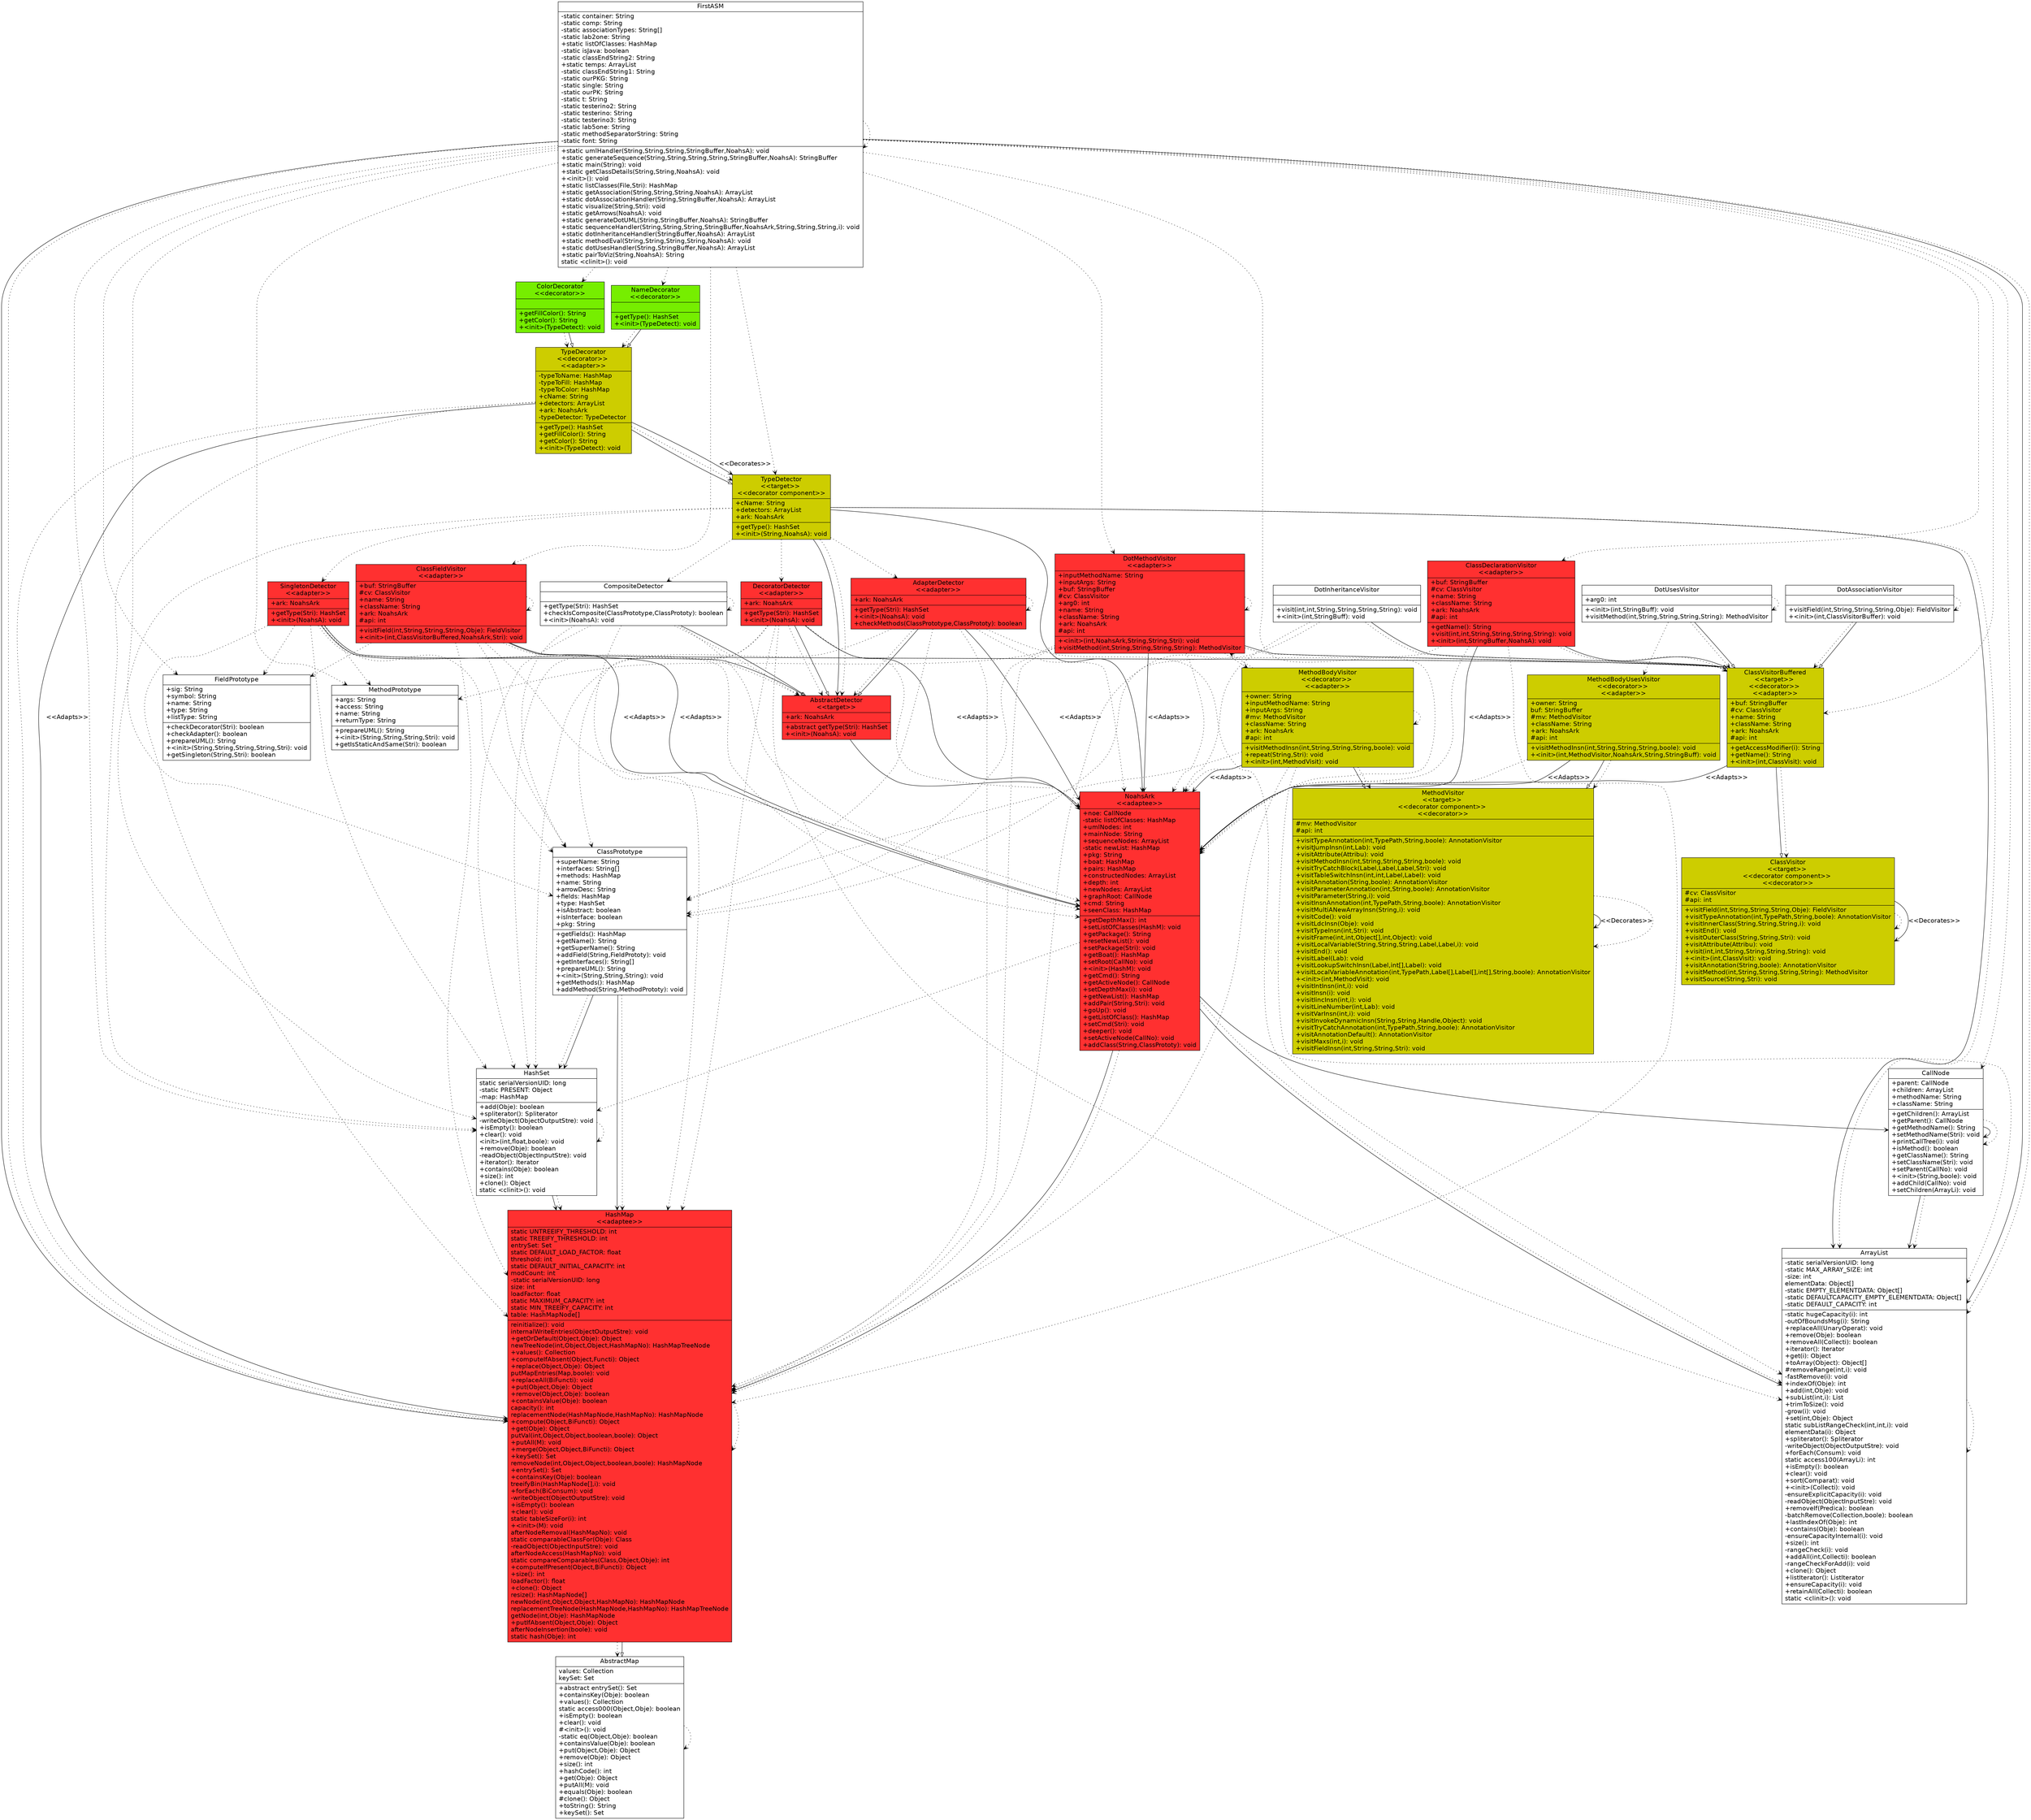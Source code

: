 digraph G{
	fontname = "Bitstream Vera Sans"
	fontsize = 16

node [
	fontname = "Bitstream Vera Sans"
	fontsize = 16

 shape = "record"
]
edge [
	fontname = "Bitstream Vera Sans"
	fontsize = 16
]
MethodPrototype [ 
center=true
    label="{MethodPrototype|+args: String \l+access: String \l+name: String \l+returnType: String \l | +prepareUML(): String\l+\<init\>(String,String,String,Stri): void\l+getIsStaticAndSame(Stri): boolean\l}"color = black
style = filled 
 fillcolor = white
]
HashMap [ 
center=true
    label="{HashMap\n\<\<adaptee\>\>|static UNTREEIFY_THRESHOLD: int \lstatic TREEIFY_THRESHOLD: int \lentrySet: Set \lstatic DEFAULT_LOAD_FACTOR: float \lthreshold: int \lstatic DEFAULT_INITIAL_CAPACITY: int \lmodCount: int \l-static serialVersionUID: long \lsize: int \lloadFactor: float \lstatic MAXIMUM_CAPACITY: int \lstatic MIN_TREEIFY_CAPACITY: int \ltable: HashMapNode[] \l | reinitialize(): void\linternalWriteEntries(ObjectOutputStre): void\l+getOrDefault(Object,Obje): Object\lnewTreeNode(int,Object,Object,HashMapNo): HashMapTreeNode\l+values(): Collection\l+computeIfAbsent(Object,Functi): Object\l+replace(Object,Obje): Object\lputMapEntries(Map,boole): void\l+replaceAll(BiFuncti): void\l+put(Object,Obje): Object\l+remove(Object,Obje): boolean\l+containsValue(Obje): boolean\lcapacity(): int\lreplacementNode(HashMapNode,HashMapNo): HashMapNode\l+compute(Object,BiFuncti): Object\l+get(Obje): Object\lputVal(int,Object,Object,boolean,boole): Object\l+putAll(M): void\l+merge(Object,Object,BiFuncti): Object\l+keySet(): Set\lremoveNode(int,Object,Object,boolean,boole): HashMapNode\l+entrySet(): Set\l+containsKey(Obje): boolean\ltreeifyBin(HashMapNode[],i): void\l+forEach(BiConsum): void\l-writeObject(ObjectOutputStre): void\l+isEmpty(): boolean\l+clear(): void\lstatic tableSizeFor(i): int\l+\<init\>(M): void\lafterNodeRemoval(HashMapNo): void\lstatic comparableClassFor(Obje): Class\l-readObject(ObjectInputStre): void\lafterNodeAccess(HashMapNo): void\lstatic compareComparables(Class,Object,Obje): int\l+computeIfPresent(Object,BiFuncti): Object\l+size(): int\lloadFactor(): float\l+clone(): Object\lresize(): HashMapNode[]\lnewNode(int,Object,Object,HashMapNo): HashMapNode\lreplacementTreeNode(HashMapNode,HashMapNo): HashMapTreeNode\lgetNode(int,Obje): HashMapNode\l+putIfAbsent(Object,Obje): Object\lafterNodeInsertion(boole): void\lstatic hash(Obje): int\l}"color = black
style = filled 
 fillcolor = firebrick1
]
ArrayList [ 
center=true
    label="{ArrayList|-static serialVersionUID: long \l-static MAX_ARRAY_SIZE: int \l-size: int \lelementData: Object[] \l-static EMPTY_ELEMENTDATA: Object[] \l-static DEFAULTCAPACITY_EMPTY_ELEMENTDATA: Object[] \l-static DEFAULT_CAPACITY: int \l | -static hugeCapacity(i): int\l-outOfBoundsMsg(i): String\l+replaceAll(UnaryOperat): void\l+remove(Obje): boolean\l+removeAll(Collecti): boolean\l+iterator(): Iterator\l+get(i): Object\l+toArray(Object): Object[]\l#removeRange(int,i): void\l-fastRemove(i): void\l+indexOf(Obje): int\l+add(int,Obje): void\l+subList(int,i): List\l+trimToSize(): void\l-grow(i): void\l+set(int,Obje): Object\lstatic subListRangeCheck(int,int,i): void\lelementData(i): Object\l+spliterator(): Spliterator\l-writeObject(ObjectOutputStre): void\l+forEach(Consum): void\lstatic access100(ArrayLi): int\l+isEmpty(): boolean\l+clear(): void\l+sort(Comparat): void\l+\<init\>(Collecti): void\l-ensureExplicitCapacity(i): void\l-readObject(ObjectInputStre): void\l+removeIf(Predica): boolean\l-batchRemove(Collection,boole): boolean\l+lastIndexOf(Obje): int\l+contains(Obje): boolean\l-ensureCapacityInternal(i): void\l+size(): int\l-rangeCheck(i): void\l+addAll(int,Collecti): boolean\l-rangeCheckForAdd(i): void\l+clone(): Object\l+listIterator(): ListIterator\l+ensureCapacity(i): void\l+retainAll(Collecti): boolean\lstatic \<clinit\>(): void\l}"color = black
style = filled 
 fillcolor = white
]
MethodBodyUsesVisitor [ 
center=true
    label="{MethodBodyUsesVisitor\n\<\<decorator\>\> \n\<\<adapter\>\>|+owner: String \lbuf: StringBuffer \l#mv: MethodVisitor \l+className: String \l+ark: NoahsArk \l#api: int \l | +visitMethodInsn(int,String,String,String,boole): void\l+\<init\>(int,MethodVisitor,NoahsArk,String,StringBuff): void\l}"color = black
style = filled 
 fillcolor = yellow3
]
MethodBodyVisitor [ 
center=true
    label="{MethodBodyVisitor\n\<\<decorator\>\> \n\<\<adapter\>\>|+owner: String \l+inputMethodName: String \l+inputArgs: String \l#mv: MethodVisitor \l+className: String \l+ark: NoahsArk \l#api: int \l | +visitMethodInsn(int,String,String,String,boole): void\l+repeat(String,Stri): void\l+\<init\>(int,MethodVisit): void\l}"color = black
style = filled 
 fillcolor = yellow3
]
NoahsArk [ 
center=true
    label="{NoahsArk\n\<\<adaptee\>\>|+noe: CallNode \l-static listOfClasses: HashMap \l+umlNodes: int \l+mainNode: String \l+sequenceNodes: ArrayList \l-static newList: HashMap \l+pkg: String \l+boat: HashMap \l+pairs: HashMap \l+constructedNodes: ArrayList \l+depth: int \l+newNodes: ArrayList \l+graphRoot: CallNode \l+cmd: String \l+seenClass: HashMap \l | +getDepthMax(): int\l+setListOfClasses(HashM): void\l+getPackage(): String\l+resetNewList(): void\l+setPackage(Stri): void\l+getBoat(): HashMap\l+setRoot(CallNo): void\l+\<init\>(HashM): void\l+getCmd(): String\l+getActiveNode(): CallNode\l+setDepthMax(i): void\l+getNewList(): HashMap\l+addPair(String,Stri): void\l+goUp(): void\l+getListOfClass(): HashMap\l+setCmd(Stri): void\l+deeper(): void\l+setActiveNode(CallNo): void\l+addClass(String,ClassPrototy): void\l}"color = black
style = filled 
 fillcolor = firebrick1
]
ClassVisitor [ 
center=true
    label="{ClassVisitor\n\<\<target\>\> \n\<\<decorator component\>\> \n\<\<decorator\>\>|#cv: ClassVisitor \l#api: int \l | +visitField(int,String,String,String,Obje): FieldVisitor\l+visitTypeAnnotation(int,TypePath,String,boole): AnnotationVisitor\l+visitInnerClass(String,String,String,i): void\l+visitEnd(): void\l+visitOuterClass(String,String,Stri): void\l+visitAttribute(Attribu): void\l+visit(int,int,String,String,String,String): void\l+\<init\>(int,ClassVisit): void\l+visitAnnotation(String,boole): AnnotationVisitor\l+visitMethod(int,String,String,String,String): MethodVisitor\l+visitSource(String,Stri): void\l}"color = black
style = filled 
 fillcolor = yellow3
]
ClassDeclarationVisitor [ 
center=true
    label="{ClassDeclarationVisitor\n\<\<adapter\>\>|+buf: StringBuffer \l#cv: ClassVisitor \l+name: String \l+className: String \l+ark: NoahsArk \l#api: int \l | +getName(): String\l+visit(int,int,String,String,String,String): void\l+\<init\>(int,StringBuffer,NoahsA): void\l}"color = black
style = filled 
 fillcolor = firebrick1
]
FieldPrototype [ 
center=true
    label="{FieldPrototype|+sig: String \l+symbol: String \l+name: String \l+type: String \l+listType: String \l | +checkDecorator(Stri): boolean\l+checkAdapter(): boolean\l+prepareUML(): String\l+\<init\>(String,String,String,String,Stri): void\l+getSingleton(String,Stri): boolean\l}"color = black
style = filled 
 fillcolor = white
]
DotUsesVisitor [ 
center=true
    label="{DotUsesVisitor|+arg0: int \l | +\<init\>(int,StringBuff): void\l+visitMethod(int,String,String,String,String): MethodVisitor\l}"color = black
style = filled 
 fillcolor = white
]
MethodVisitor [ 
center=true
    label="{MethodVisitor\n\<\<target\>\> \n\<\<decorator component\>\> \n\<\<decorator\>\>|#mv: MethodVisitor \l#api: int \l | +visitTypeAnnotation(int,TypePath,String,boole): AnnotationVisitor\l+visitJumpInsn(int,Lab): void\l+visitAttribute(Attribu): void\l+visitMethodInsn(int,String,String,String,boole): void\l+visitTryCatchBlock(Label,Label,Label,Stri): void\l+visitTableSwitchInsn(int,int,Label,Label): void\l+visitAnnotation(String,boole): AnnotationVisitor\l+visitParameterAnnotation(int,String,boole): AnnotationVisitor\l+visitParameter(String,i): void\l+visitInsnAnnotation(int,TypePath,String,boole): AnnotationVisitor\l+visitMultiANewArrayInsn(String,i): void\l+visitCode(): void\l+visitLdcInsn(Obje): void\l+visitTypeInsn(int,Stri): void\l+visitFrame(int,int,Object[],int,Object): void\l+visitLocalVariable(String,String,String,Label,Label,i): void\l+visitEnd(): void\l+visitLabel(Lab): void\l+visitLookupSwitchInsn(Label,int[],Label): void\l+visitLocalVariableAnnotation(int,TypePath,Label[],Label[],int[],String,boole): AnnotationVisitor\l+\<init\>(int,MethodVisit): void\l+visitIntInsn(int,i): void\l+visitInsn(i): void\l+visitIincInsn(int,i): void\l+visitLineNumber(int,Lab): void\l+visitVarInsn(int,i): void\l+visitInvokeDynamicInsn(String,String,Handle,Object): void\l+visitTryCatchAnnotation(int,TypePath,String,boole): AnnotationVisitor\l+visitAnnotationDefault(): AnnotationVisitor\l+visitMaxs(int,i): void\l+visitFieldInsn(int,String,String,Stri): void\l}"color = black
style = filled 
 fillcolor = yellow3
]
NameDecorator [ 
center=true
    label="{NameDecorator\n\<\<decorator\>\>| | +getType(): HashSet\l+\<init\>(TypeDetect): void\l}"color = black
style = filled 
 fillcolor = chartreuse2
]
AbstractMap [ 
center=true
    label="{AbstractMap|values: Collection \lkeySet: Set \l | +abstract entrySet(): Set\l+containsKey(Obje): boolean\l+values(): Collection\lstatic access000(Object,Obje): boolean\l+isEmpty(): boolean\l+clear(): void\l#\<init\>(): void\l-static eq(Object,Obje): boolean\l+containsValue(Obje): boolean\l+put(Object,Obje): Object\l+remove(Obje): Object\l+size(): int\l+hashCode(): int\l+get(Obje): Object\l+putAll(M): void\l+equals(Obje): boolean\l#clone(): Object\l+toString(): String\l+keySet(): Set\l}"color = black
style = filled 
 fillcolor = white
]
ClassFieldVisitor [ 
center=true
    label="{ClassFieldVisitor\n\<\<adapter\>\>|+buf: StringBuffer \l#cv: ClassVisitor \l+name: String \l+className: String \l+ark: NoahsArk \l#api: int \l | +visitField(int,String,String,String,Obje): FieldVisitor\l+\<init\>(int,ClassVisitorBuffered,NoahsArk,Stri): void\l}"color = black
style = filled 
 fillcolor = firebrick1
]
FirstASM [ 
center=true
    label="{FirstASM|-static container: String \l-static comp: String \l-static associationTypes: String[] \l-static lab2one: String \l+static listOfClasses: HashMap \l-static isJava: boolean \l-static classEndString2: String \l+static temps: ArrayList \l-static classEndString1: String \l-static ourPKG: String \l-static single: String \l-static ourPK: String \l-static t: String \l-static testerino2: String \l-static testerino: String \l-static testerino3: String \l-static lab5one: String \l-static methodSeparatorString: String \l-static font: String \l | +static umlHandler(String,String,String,StringBuffer,NoahsA): void\l+static generateSequence(String,String,String,String,StringBuffer,NoahsA): StringBuffer\l+static main(String): void\l+static getClassDetails(String,String,NoahsA): void\l+\<init\>(): void\l+static listClasses(File,Stri): HashMap\l+static getAssociation(String,String,String,NoahsA): ArrayList\l+static dotAssociationHandler(String,StringBuffer,NoahsA): ArrayList\l+static visualize(String,Stri): void\l+static getArrows(NoahsA): void\l+static generateDotUML(String,StringBuffer,NoahsA): StringBuffer\l+static sequenceHandler(String,String,String,StringBuffer,NoahsArk,String,String,String,i): void\l+static dotInheritanceHandler(StringBuffer,NoahsA): ArrayList\l+static methodEval(String,String,String,String,NoahsA): void\l+static dotUsesHandler(String,StringBuffer,NoahsA): ArrayList\l+static pairToViz(String,NoahsA): String\lstatic \<clinit\>(): void\l}"color = black
style = filled 
 fillcolor = white
]
TypeDetector [ 
center=true
    label="{TypeDetector\n\<\<target\>\> \n\<\<decorator component\>\>|+cName: String \l+detectors: ArrayList \l+ark: NoahsArk \l | +getType(): HashSet\l+\<init\>(String,NoahsA): void\l}"color = black
style = filled 
 fillcolor = yellow3
]
HashSet [ 
center=true
    label="{HashSet|static serialVersionUID: long \l-static PRESENT: Object \l-map: HashMap \l | +add(Obje): boolean\l+spliterator(): Spliterator\l-writeObject(ObjectOutputStre): void\l+isEmpty(): boolean\l+clear(): void\l\<init\>(int,float,boole): void\l+remove(Obje): boolean\l-readObject(ObjectInputStre): void\l+iterator(): Iterator\l+contains(Obje): boolean\l+size(): int\l+clone(): Object\lstatic \<clinit\>(): void\l}"color = black
style = filled 
 fillcolor = white
]
DecoratorDetector [ 
center=true
    label="{DecoratorDetector\n\<\<adapter\>\>|+ark: NoahsArk \l | +getType(Stri): HashSet\l+\<init\>(NoahsA): void\l}"color = black
style = filled 
 fillcolor = firebrick1
]
AbstractDetector [ 
center=true
    label="{AbstractDetector\n\<\<target\>\>|+ark: NoahsArk \l | +abstract getType(Stri): HashSet\l+\<init\>(NoahsA): void\l}"color = black
style = filled 
 fillcolor = firebrick1
]
CompositeDetector [ 
center=true
    label="{CompositeDetector| | +getType(Stri): HashSet\l+checkIsComposite(ClassPrototype,ClassPrototy): boolean\l+\<init\>(NoahsA): void\l}"color = black
style = filled 
 fillcolor = white
]
ClassVisitorBuffered [ 
center=true
    label="{ClassVisitorBuffered\n\<\<target\>\> \n\<\<decorator\>\> \n\<\<adapter\>\>|+buf: StringBuffer \l#cv: ClassVisitor \l+name: String \l+className: String \l+ark: NoahsArk \l#api: int \l | +getAccessModifier(i): String\l+getName(): String\l+\<init\>(int,ClassVisit): void\l}"color = black
style = filled 
 fillcolor = yellow3
]
DotMethodVisitor [ 
center=true
    label="{DotMethodVisitor\n\<\<adapter\>\>|+inputMethodName: String \l+inputArgs: String \l+buf: StringBuffer \l#cv: ClassVisitor \l+arg0: int \l+name: String \l+className: String \l+ark: NoahsArk \l#api: int \l | +\<init\>(int,NoahsArk,String,String,Stri): void\l+visitMethod(int,String,String,String,String): MethodVisitor\l}"color = black
style = filled 
 fillcolor = firebrick1
]
TypeDecorator [ 
center=true
    label="{TypeDecorator\n\<\<decorator\>\> \n\<\<adapter\>\>|-typeToName: HashMap \l-typeToFill: HashMap \l-typeToColor: HashMap \l+cName: String \l+detectors: ArrayList \l+ark: NoahsArk \l-typeDetector: TypeDetector \l | +getType(): HashSet\l+getFillColor(): String\l+getColor(): String\l+\<init\>(TypeDetect): void\l}"color = black
style = filled 
 fillcolor = yellow3
]
SingletonDetector [ 
center=true
    label="{SingletonDetector\n\<\<adapter\>\>|+ark: NoahsArk \l | +getType(Stri): HashSet\l+\<init\>(NoahsA): void\l}"color = black
style = filled 
 fillcolor = firebrick1
]
CallNode [ 
center=true
    label="{CallNode|+parent: CallNode \l+children: ArrayList \l+methodName: String \l+className: String \l | +getChildren(): ArrayList\l+getParent(): CallNode\l+getMethodName(): String\l+setMethodName(Stri): void\l+printCallTree(i): void\l+isMethod(): boolean\l+getClassName(): String\l+setClassName(Stri): void\l+setParent(CallNo): void\l+\<init\>(String,boole): void\l+addChild(CallNo): void\l+setChildren(ArrayLi): void\l}"color = black
style = filled 
 fillcolor = white
]
ColorDecorator [ 
center=true
    label="{ColorDecorator\n\<\<decorator\>\>| | +getFillColor(): String\l+getColor(): String\l+\<init\>(TypeDetect): void\l}"color = black
style = filled 
 fillcolor = chartreuse2
]
AdapterDetector [ 
center=true
    label="{AdapterDetector\n\<\<adapter\>\>|+ark: NoahsArk \l | +getType(Stri): HashSet\l+\<init\>(NoahsA): void\l+checkMethods(ClassPrototype,ClassPrototy): boolean\l}"color = black
style = filled 
 fillcolor = firebrick1
]
ClassPrototype [ 
center=true
    label="{ClassPrototype|+superName: String \l+interfaces: String[] \l+methods: HashMap \l+name: String \l+arrowDesc: String \l+fields: HashMap \l+type: HashSet \l+isAbstract: boolean \l+isInterface: boolean \l+pkg: String \l | +getFields(): HashMap\l+getName(): String\l+getSuperName(): String\l+addField(String,FieldPrototy): void\l+getInterfaces(): String[]\l+prepareUML(): String\l+\<init\>(String,String,String): void\l+getMethods(): HashMap\l+addMethod(String,MethodPrototy): void\l}"color = black
style = filled 
 fillcolor = white
]
DotInheritanceVisitor [ 
center=true
    label="{DotInheritanceVisitor| | +visit(int,int,String,String,String,String): void\l+\<init\>(int,StringBuff): void\l}"color = black
style = filled 
 fillcolor = white
]
DotAssociationVisitor [ 
center=true
    label="{DotAssociationVisitor| | +visitField(int,String,String,String,Obje): FieldVisitor\l+\<init\>(int,ClassVisitorBuffer): void\l}"color = black
style = filled 
 fillcolor = white
]
HashMap -> AbstractMap[arrowhead = vee, style = dotted]
HashMap -> AbstractMap [arrowhead = onormal]
HashMap -> HashMap[arrowhead = vee, style = dotted]
ArrayList -> ArrayList[arrowhead = vee, style = dotted]
MethodBodyUsesVisitor -> NoahsArk [arrowhead = vee,label="\<\<Adapts\>\>"]
MethodBodyUsesVisitor -> MethodVisitor [arrowhead = onormal]
MethodBodyUsesVisitor -> NoahsArk[arrowhead = vee, style = dotted]
MethodBodyUsesVisitor -> MethodVisitor[arrowhead = vee, style = dotted]
MethodBodyVisitor -> ClassPrototype[arrowhead = vee, style = dotted]
MethodBodyVisitor -> NoahsArk [arrowhead = vee,label="\<\<Adapts\>\>"]
MethodBodyVisitor -> MethodVisitor [arrowhead = onormal]
MethodBodyVisitor -> DotMethodVisitor[arrowhead = vee, style = dotted]
MethodBodyVisitor -> MethodBodyVisitor[arrowhead = vee, style = dotted]
MethodBodyVisitor -> NoahsArk[arrowhead = vee, style = dotted]
MethodBodyVisitor -> ArrayList[arrowhead = vee, style = dotted]
MethodBodyVisitor -> MethodVisitor[arrowhead = vee, style = dotted]
MethodBodyVisitor -> HashMap[arrowhead = vee, style = dotted]
NoahsArk -> ArrayList[arrowhead = vee]
NoahsArk -> HashSet[arrowhead = vee, style = dotted]
NoahsArk -> CallNode[arrowhead = vee]
NoahsArk -> HashMap[arrowhead = vee]
NoahsArk -> ArrayList[arrowhead = vee, style = dotted]
NoahsArk -> HashMap[arrowhead = vee, style = dotted]
ClassVisitor -> ClassVisitor[arrowhead = vee, style = dotted]
ClassVisitor -> ClassVisitor [arrowhead = vee,label="\<\<Decorates\>\>"]
ClassDeclarationVisitor -> ClassPrototype[arrowhead = vee, style = dotted]
ClassDeclarationVisitor -> NoahsArk [arrowhead = vee,label="\<\<Adapts\>\>"]
ClassDeclarationVisitor -> ClassVisitorBuffered[arrowhead = vee, style = dotted]
ClassDeclarationVisitor -> ClassVisitorBuffered [arrowhead = onormal]
ClassDeclarationVisitor -> NoahsArk[arrowhead = vee, style = dotted]
ClassDeclarationVisitor -> HashMap[arrowhead = vee, style = dotted]
DotUsesVisitor -> MethodBodyUsesVisitor[arrowhead = vee, style = dotted]
DotUsesVisitor -> ClassVisitorBuffered[arrowhead = vee, style = dotted]
DotUsesVisitor -> DotUsesVisitor[arrowhead = vee, style = dotted]
DotUsesVisitor -> ClassVisitorBuffered [arrowhead = onormal]
MethodVisitor -> MethodVisitor [arrowhead = vee,label="\<\<Decorates\>\>"]
MethodVisitor -> MethodVisitor[arrowhead = vee, style = dotted]
NameDecorator -> TypeDecorator[arrowhead = vee, style = dotted]
NameDecorator -> TypeDecorator [arrowhead = onormal]
AbstractMap -> AbstractMap[arrowhead = vee, style = dotted]
ClassFieldVisitor -> ClassPrototype[arrowhead = vee, style = dotted]
ClassFieldVisitor -> NoahsArk [arrowhead = vee,label="\<\<Adapts\>\>"]
ClassFieldVisitor -> ClassFieldVisitor[arrowhead = vee, style = dotted]
ClassFieldVisitor -> ClassVisitorBuffered[arrowhead = vee, style = dotted]
ClassFieldVisitor -> ClassVisitorBuffered [arrowhead = onormal]
ClassFieldVisitor -> NoahsArk[arrowhead = vee, style = dotted]
ClassFieldVisitor -> FieldPrototype[arrowhead = vee, style = dotted]
ClassFieldVisitor -> HashMap[arrowhead = vee, style = dotted]
FirstASM -> FirstASM[arrowhead = vee, style = dotted]
FirstASM -> TypeDetector[arrowhead = vee, style = dotted]
FirstASM -> ArrayList[arrowhead = vee]
FirstASM -> ClassFieldVisitor[arrowhead = vee, style = dotted]
FirstASM -> ClassVisitorBuffered[arrowhead = vee, style = dotted]
FirstASM -> HashSet[arrowhead = vee, style = dotted]
FirstASM -> CallNode[arrowhead = vee, style = dotted]
FirstASM -> MethodPrototype[arrowhead = vee, style = dotted]
FirstASM -> NoahsArk[arrowhead = vee, style = dotted]
FirstASM -> ColorDecorator[arrowhead = vee, style = dotted]
FirstASM -> FieldPrototype[arrowhead = vee, style = dotted]
FirstASM -> ClassPrototype[arrowhead = vee, style = dotted]
FirstASM -> DotMethodVisitor[arrowhead = vee, style = dotted]
FirstASM -> HashMap[arrowhead = vee]
FirstASM -> ArrayList[arrowhead = vee, style = dotted]
FirstASM -> ClassDeclarationVisitor[arrowhead = vee, style = dotted]
FirstASM -> NameDecorator[arrowhead = vee, style = dotted]
FirstASM -> HashMap[arrowhead = vee, style = dotted]
TypeDetector -> NoahsArk[arrowhead = vee]
TypeDetector -> ArrayList[arrowhead = vee]
TypeDetector -> SingletonDetector[arrowhead = vee, style = dotted]
TypeDetector -> AbstractDetector[arrowhead = vee]
TypeDetector -> AdapterDetector[arrowhead = vee, style = dotted]
TypeDetector -> HashSet[arrowhead = vee, style = dotted]
TypeDetector -> AbstractDetector[arrowhead = vee, style = dotted]
TypeDetector -> CompositeDetector[arrowhead = vee, style = dotted]
TypeDetector -> DecoratorDetector[arrowhead = vee, style = dotted]
TypeDetector -> ArrayList[arrowhead = vee, style = dotted]
HashSet -> HashSet[arrowhead = vee, style = dotted]
HashSet -> HashMap[arrowhead = vee]
HashSet -> HashMap[arrowhead = vee, style = dotted]
DecoratorDetector -> ClassPrototype[arrowhead = vee, style = dotted]
DecoratorDetector -> NoahsArk [arrowhead = vee,label="\<\<Adapts\>\>"]
DecoratorDetector -> HashSet[arrowhead = vee, style = dotted]
DecoratorDetector -> AbstractDetector[arrowhead = vee, style = dotted]
DecoratorDetector -> AbstractDetector [arrowhead = onormal]
DecoratorDetector -> NoahsArk[arrowhead = vee, style = dotted]
DecoratorDetector -> ArrayList[arrowhead = vee, style = dotted]
DecoratorDetector -> HashMap[arrowhead = vee, style = dotted]
CompositeDetector -> ClassPrototype[arrowhead = vee, style = dotted]
CompositeDetector -> HashSet[arrowhead = vee, style = dotted]
CompositeDetector -> AbstractDetector[arrowhead = vee, style = dotted]
CompositeDetector -> AbstractDetector [arrowhead = onormal]
CompositeDetector -> CompositeDetector[arrowhead = vee, style = dotted]
CompositeDetector -> NoahsArk[arrowhead = vee, style = dotted]
CompositeDetector -> HashMap[arrowhead = vee, style = dotted]
AbstractDetector -> NoahsArk[arrowhead = vee]
ClassVisitorBuffered -> NoahsArk [arrowhead = vee,label="\<\<Adapts\>\>"]
ClassVisitorBuffered -> ClassVisitor [arrowhead = onormal]
ClassVisitorBuffered -> ClassVisitor[arrowhead = vee, style = dotted]
DotMethodVisitor -> ClassPrototype[arrowhead = vee, style = dotted]
DotMethodVisitor -> NoahsArk [arrowhead = vee,label="\<\<Adapts\>\>"]
DotMethodVisitor -> ClassVisitorBuffered[arrowhead = vee, style = dotted]
DotMethodVisitor -> DotMethodVisitor[arrowhead = vee, style = dotted]
DotMethodVisitor -> MethodPrototype[arrowhead = vee, style = dotted]
DotMethodVisitor -> MethodBodyVisitor[arrowhead = vee, style = dotted]
DotMethodVisitor -> ClassVisitorBuffered [arrowhead = onormal]
DotMethodVisitor -> NoahsArk[arrowhead = vee, style = dotted]
DotMethodVisitor -> HashMap[arrowhead = vee, style = dotted]
TypeDecorator -> TypeDetector[arrowhead = vee, style = dotted]
TypeDecorator -> TypeDetector [arrowhead = vee,label="\<\<Decorates\>\>"]
TypeDecorator -> HashSet[arrowhead = vee, style = dotted]
TypeDecorator -> TypeDetector [arrowhead = onormal]
TypeDecorator -> HashMap [arrowhead = vee,label="\<\<Adapts\>\>"]
TypeDecorator -> HashMap[arrowhead = vee, style = dotted]
SingletonDetector -> ClassPrototype[arrowhead = vee, style = dotted]
SingletonDetector -> NoahsArk [arrowhead = vee,label="\<\<Adapts\>\>"]
SingletonDetector -> HashSet[arrowhead = vee, style = dotted]
SingletonDetector -> AbstractDetector[arrowhead = vee, style = dotted]
SingletonDetector -> AbstractDetector [arrowhead = onormal]
SingletonDetector -> MethodPrototype[arrowhead = vee, style = dotted]
SingletonDetector -> NoahsArk[arrowhead = vee, style = dotted]
SingletonDetector -> FieldPrototype[arrowhead = vee, style = dotted]
SingletonDetector -> HashMap[arrowhead = vee, style = dotted]
CallNode -> ArrayList[arrowhead = vee]
CallNode -> CallNode[arrowhead = vee]
CallNode -> CallNode[arrowhead = vee, style = dotted]
CallNode -> ArrayList[arrowhead = vee, style = dotted]
ColorDecorator -> TypeDecorator[arrowhead = vee, style = dotted]
ColorDecorator -> TypeDecorator [arrowhead = onormal]
AdapterDetector -> ClassPrototype[arrowhead = vee, style = dotted]
AdapterDetector -> NoahsArk [arrowhead = vee,label="\<\<Adapts\>\>"]
AdapterDetector -> AdapterDetector[arrowhead = vee, style = dotted]
AdapterDetector -> HashSet[arrowhead = vee, style = dotted]
AdapterDetector -> AbstractDetector[arrowhead = vee, style = dotted]
AdapterDetector -> AbstractDetector [arrowhead = onormal]
AdapterDetector -> NoahsArk[arrowhead = vee, style = dotted]
AdapterDetector -> ArrayList[arrowhead = vee, style = dotted]
AdapterDetector -> HashMap[arrowhead = vee, style = dotted]
ClassPrototype -> HashSet[arrowhead = vee, style = dotted]
ClassPrototype -> HashSet[arrowhead = vee]
ClassPrototype -> HashMap[arrowhead = vee]
ClassPrototype -> HashMap[arrowhead = vee, style = dotted]
DotInheritanceVisitor -> ClassVisitorBuffered[arrowhead = vee, style = dotted]
DotInheritanceVisitor -> ClassVisitorBuffered [arrowhead = onormal]
DotInheritanceVisitor -> NoahsArk[arrowhead = vee, style = dotted]
DotInheritanceVisitor -> HashMap[arrowhead = vee, style = dotted]
DotAssociationVisitor -> ClassVisitorBuffered[arrowhead = vee, style = dotted]
DotAssociationVisitor -> DotAssociationVisitor[arrowhead = vee, style = dotted]
DotAssociationVisitor -> ClassVisitorBuffered [arrowhead = onormal]


}